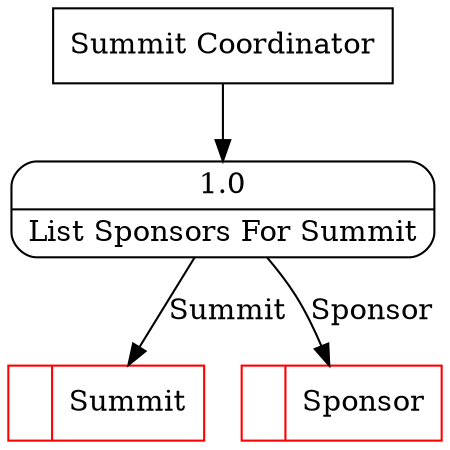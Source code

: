 digraph dfd2{ 
node[shape=record]
200 [label="<f0>  |<f1> Summit " color=red];
201 [label="<f0>  |<f1> Sponsor " color=red];
202 [label="Summit Coordinator" shape=box];
203 [label="{<f0> 1.0|<f1> List Sponsors For Summit }" shape=Mrecord];
202 -> 203
203 -> 201 [label="Sponsor"]
203 -> 200 [label="Summit"]
}
